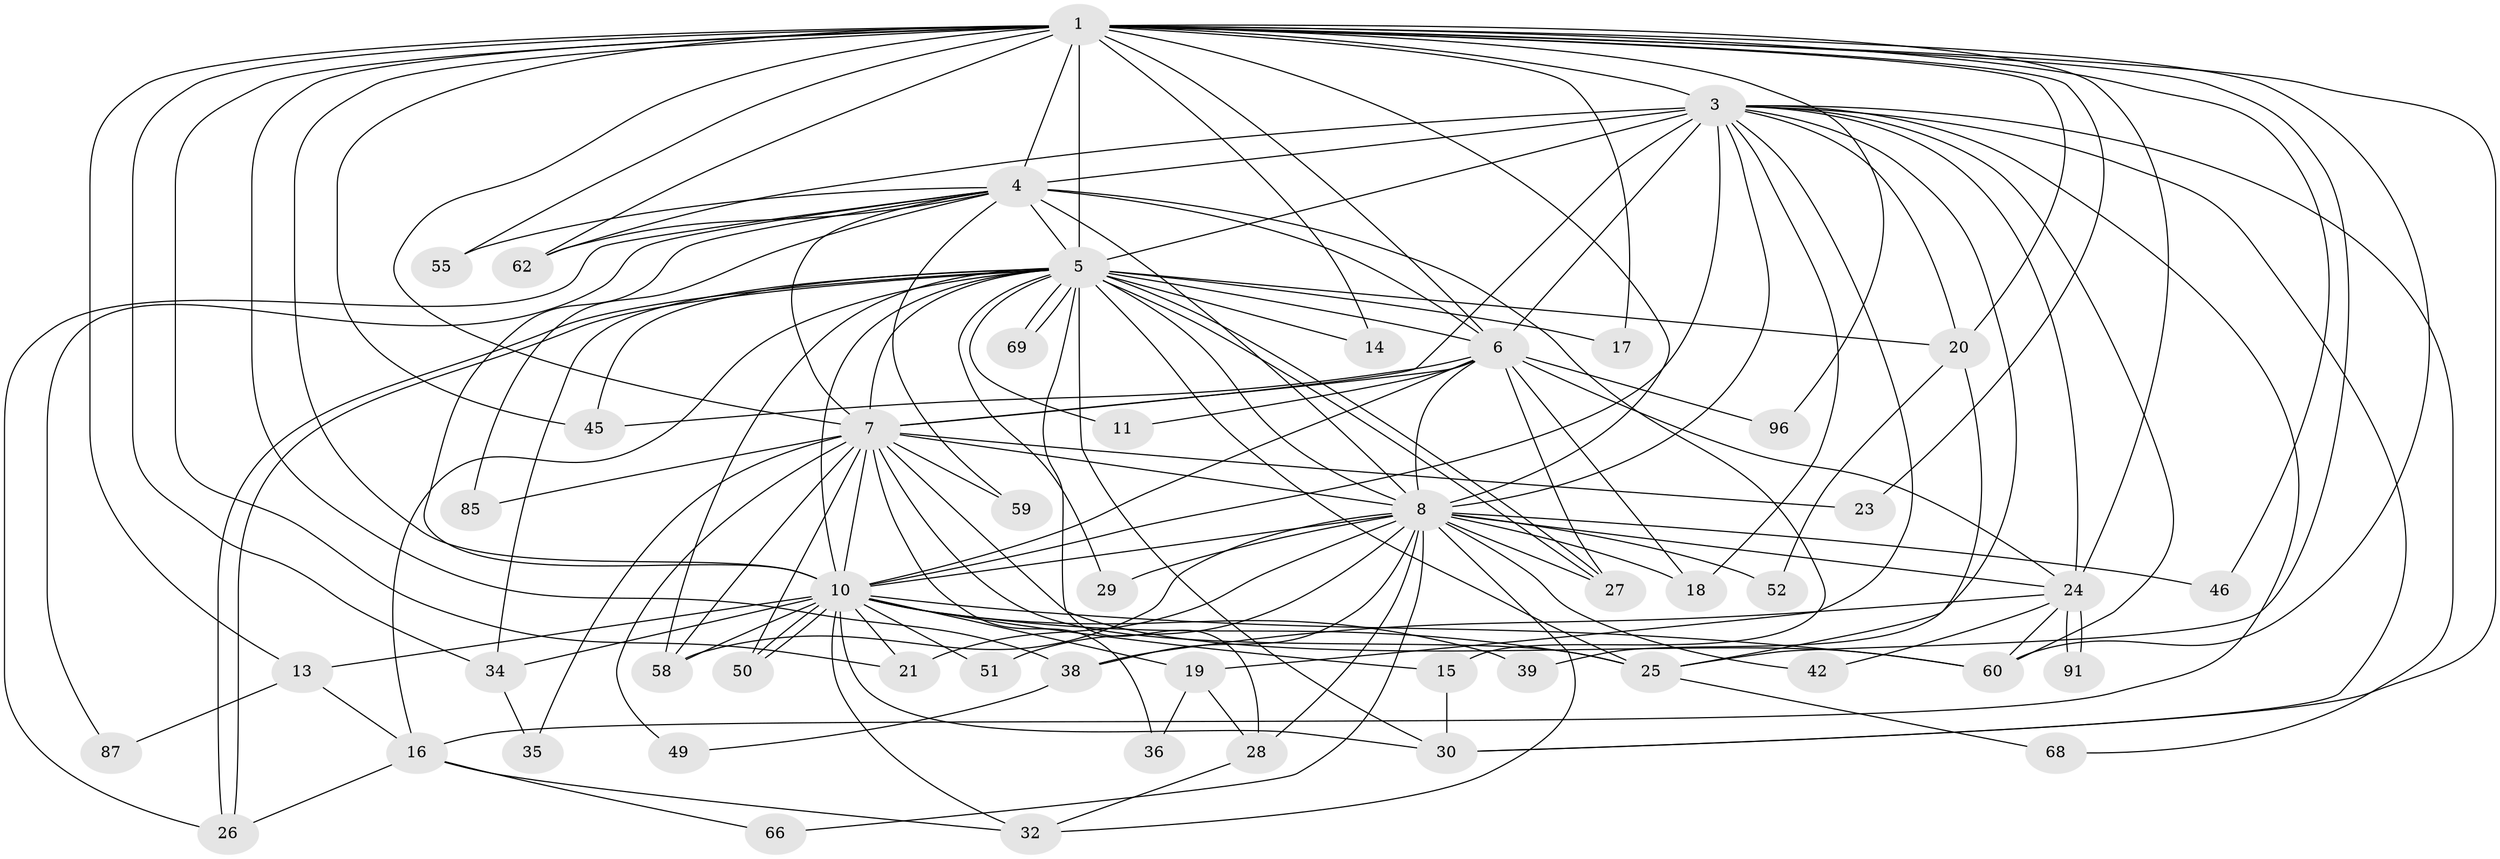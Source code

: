 // original degree distribution, {21: 0.00980392156862745, 17: 0.00980392156862745, 20: 0.0196078431372549, 18: 0.00980392156862745, 31: 0.00980392156862745, 19: 0.00980392156862745, 25: 0.00980392156862745, 16: 0.00980392156862745, 26: 0.00980392156862745, 2: 0.5588235294117647, 3: 0.20588235294117646, 4: 0.0784313725490196, 6: 0.0196078431372549, 5: 0.029411764705882353, 9: 0.00980392156862745}
// Generated by graph-tools (version 1.1) at 2025/13/03/09/25 04:13:42]
// undirected, 51 vertices, 143 edges
graph export_dot {
graph [start="1"]
  node [color=gray90,style=filled];
  1 [super="+2"];
  3 [super="+70+65+47"];
  4 [super="+44"];
  5 [super="+9"];
  6 [super="+22+12+99+75"];
  7 [super="+33+71"];
  8 [super="+61"];
  10 [super="+93+74"];
  11;
  13;
  14;
  15;
  16 [super="+41+81"];
  17;
  18 [super="+92"];
  19;
  20;
  21;
  23;
  24;
  25 [super="+63"];
  26 [super="+31+56"];
  27 [super="+84"];
  28 [super="+73+79+48"];
  29;
  30 [super="+37"];
  32;
  34 [super="+76+89"];
  35;
  36;
  38 [super="+43"];
  39;
  42;
  45;
  46;
  49;
  50 [super="+80"];
  51;
  52;
  55;
  58 [super="+98+72"];
  59;
  60 [super="+77+64"];
  62;
  66;
  68;
  69;
  85;
  87;
  91;
  96;
  1 -- 3 [weight=2];
  1 -- 4 [weight=2];
  1 -- 5 [weight=4];
  1 -- 6 [weight=2];
  1 -- 7 [weight=2];
  1 -- 8 [weight=3];
  1 -- 10 [weight=5];
  1 -- 14;
  1 -- 17;
  1 -- 23;
  1 -- 24;
  1 -- 30;
  1 -- 46;
  1 -- 55;
  1 -- 62;
  1 -- 96;
  1 -- 25;
  1 -- 34;
  1 -- 38;
  1 -- 13;
  1 -- 45;
  1 -- 20;
  1 -- 21;
  1 -- 60;
  3 -- 4;
  3 -- 5 [weight=4];
  3 -- 6 [weight=2];
  3 -- 7;
  3 -- 8;
  3 -- 10;
  3 -- 16;
  3 -- 18;
  3 -- 19;
  3 -- 39;
  3 -- 62;
  3 -- 68;
  3 -- 60;
  3 -- 30;
  3 -- 24;
  3 -- 20;
  4 -- 5 [weight=2];
  4 -- 6 [weight=2];
  4 -- 7;
  4 -- 8 [weight=2];
  4 -- 10 [weight=2];
  4 -- 15;
  4 -- 55;
  4 -- 59;
  4 -- 85;
  4 -- 87;
  4 -- 26;
  4 -- 62;
  5 -- 6 [weight=4];
  5 -- 7 [weight=4];
  5 -- 8 [weight=2];
  5 -- 10 [weight=2];
  5 -- 11;
  5 -- 17;
  5 -- 25 [weight=2];
  5 -- 26 [weight=2];
  5 -- 26;
  5 -- 27 [weight=2];
  5 -- 27;
  5 -- 28 [weight=2];
  5 -- 29;
  5 -- 45;
  5 -- 69;
  5 -- 69;
  5 -- 34 [weight=2];
  5 -- 14;
  5 -- 20;
  5 -- 58;
  5 -- 30;
  5 -- 16;
  6 -- 7 [weight=2];
  6 -- 8;
  6 -- 10;
  6 -- 11;
  6 -- 24;
  6 -- 45;
  6 -- 96;
  6 -- 18;
  6 -- 27;
  7 -- 8;
  7 -- 10;
  7 -- 23;
  7 -- 35;
  7 -- 36;
  7 -- 49;
  7 -- 59;
  7 -- 60;
  7 -- 85;
  7 -- 50;
  7 -- 58;
  7 -- 25;
  8 -- 10;
  8 -- 18;
  8 -- 21;
  8 -- 29;
  8 -- 32;
  8 -- 42;
  8 -- 46;
  8 -- 51;
  8 -- 52;
  8 -- 66;
  8 -- 27;
  8 -- 28;
  8 -- 58;
  8 -- 38;
  8 -- 24;
  10 -- 13;
  10 -- 15;
  10 -- 19;
  10 -- 21;
  10 -- 32;
  10 -- 34;
  10 -- 39;
  10 -- 50;
  10 -- 50;
  10 -- 51;
  10 -- 58;
  10 -- 60;
  10 -- 25;
  10 -- 30;
  13 -- 16;
  13 -- 87;
  15 -- 30;
  16 -- 66;
  16 -- 32;
  16 -- 26;
  19 -- 28;
  19 -- 36;
  20 -- 52;
  20 -- 25;
  24 -- 38;
  24 -- 42;
  24 -- 60;
  24 -- 91;
  24 -- 91;
  25 -- 68;
  28 -- 32;
  34 -- 35;
  38 -- 49;
}
